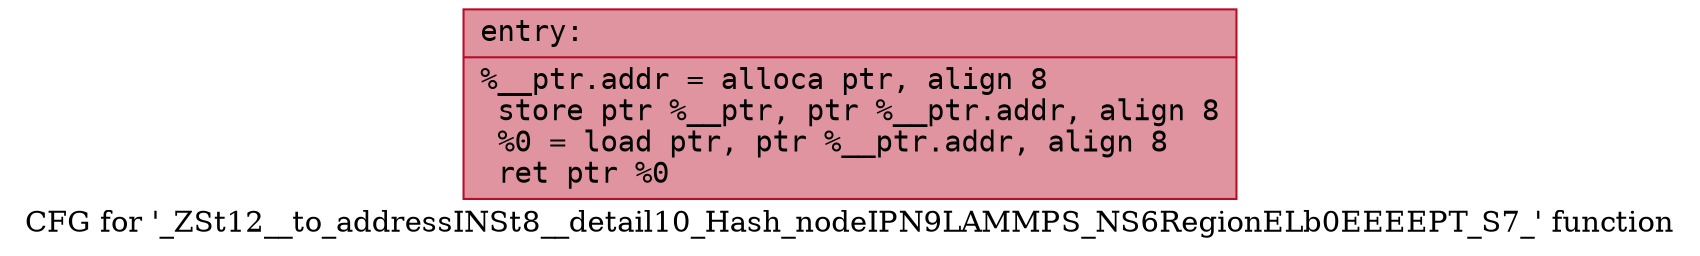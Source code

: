 digraph "CFG for '_ZSt12__to_addressINSt8__detail10_Hash_nodeIPN9LAMMPS_NS6RegionELb0EEEEPT_S7_' function" {
	label="CFG for '_ZSt12__to_addressINSt8__detail10_Hash_nodeIPN9LAMMPS_NS6RegionELb0EEEEPT_S7_' function";

	Node0x561837f526b0 [shape=record,color="#b70d28ff", style=filled, fillcolor="#b70d2870" fontname="Courier",label="{entry:\l|  %__ptr.addr = alloca ptr, align 8\l  store ptr %__ptr, ptr %__ptr.addr, align 8\l  %0 = load ptr, ptr %__ptr.addr, align 8\l  ret ptr %0\l}"];
}
